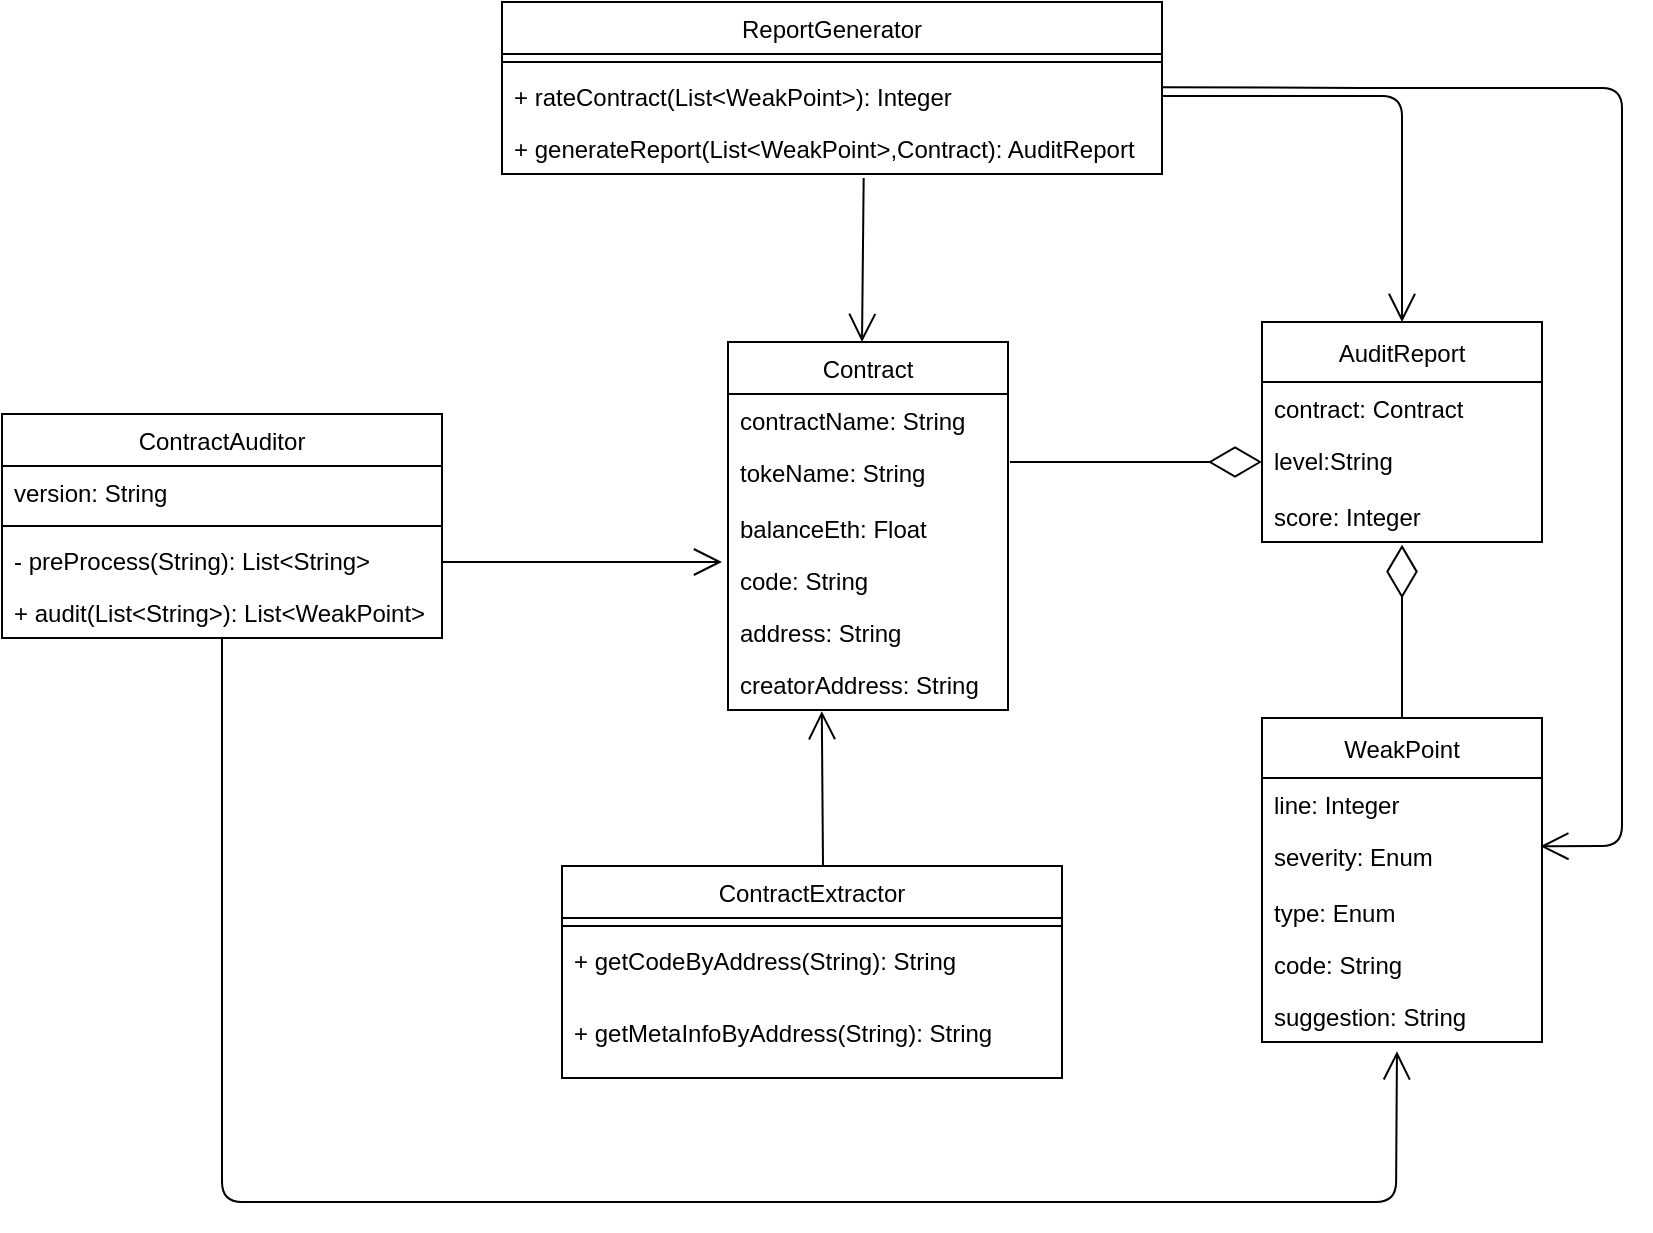 <mxfile version="14.7.0" type="github">
  <diagram id="C5RBs43oDa-KdzZeNtuy" name="Page-1">
    <mxGraphModel dx="1865" dy="561" grid="1" gridSize="10" guides="1" tooltips="1" connect="1" arrows="1" fold="1" page="1" pageScale="1" pageWidth="827" pageHeight="1169" math="0" shadow="0">
      <root>
        <mxCell id="WIyWlLk6GJQsqaUBKTNV-0" />
        <mxCell id="WIyWlLk6GJQsqaUBKTNV-1" parent="WIyWlLk6GJQsqaUBKTNV-0" />
        <mxCell id="tB6bZf8C8GROYHtTD29H-1" value="Contract" style="swimlane;fontStyle=0;childLayout=stackLayout;horizontal=1;startSize=26;fillColor=none;horizontalStack=0;resizeParent=1;resizeParentMax=0;resizeLast=0;collapsible=1;marginBottom=0;" parent="WIyWlLk6GJQsqaUBKTNV-1" vertex="1">
          <mxGeometry x="273" y="270" width="140" height="184" as="geometry" />
        </mxCell>
        <mxCell id="tB6bZf8C8GROYHtTD29H-2" value="contractName: String" style="text;strokeColor=none;fillColor=none;align=left;verticalAlign=top;spacingLeft=4;spacingRight=4;overflow=hidden;rotatable=0;points=[[0,0.5],[1,0.5]];portConstraint=eastwest;" parent="tB6bZf8C8GROYHtTD29H-1" vertex="1">
          <mxGeometry y="26" width="140" height="26" as="geometry" />
        </mxCell>
        <mxCell id="tB6bZf8C8GROYHtTD29H-4" value="tokeName: String" style="text;strokeColor=none;fillColor=none;align=left;verticalAlign=top;spacingLeft=4;spacingRight=4;overflow=hidden;rotatable=0;points=[[0,0.5],[1,0.5]];portConstraint=eastwest;" parent="tB6bZf8C8GROYHtTD29H-1" vertex="1">
          <mxGeometry y="52" width="140" height="28" as="geometry" />
        </mxCell>
        <mxCell id="tB6bZf8C8GROYHtTD29H-3" value="balanceEth: Float" style="text;strokeColor=none;fillColor=none;align=left;verticalAlign=top;spacingLeft=4;spacingRight=4;overflow=hidden;rotatable=0;points=[[0,0.5],[1,0.5]];portConstraint=eastwest;aspect=fixed;" parent="tB6bZf8C8GROYHtTD29H-1" vertex="1">
          <mxGeometry y="80" width="140" height="26" as="geometry" />
        </mxCell>
        <mxCell id="tB6bZf8C8GROYHtTD29H-47" value="code: String" style="text;strokeColor=none;fillColor=none;align=left;verticalAlign=top;spacingLeft=4;spacingRight=4;overflow=hidden;rotatable=0;points=[[0,0.5],[1,0.5]];portConstraint=eastwest;aspect=fixed;" parent="tB6bZf8C8GROYHtTD29H-1" vertex="1">
          <mxGeometry y="106" width="140" height="26" as="geometry" />
        </mxCell>
        <mxCell id="tB6bZf8C8GROYHtTD29H-54" value="address: String" style="text;strokeColor=none;fillColor=none;align=left;verticalAlign=top;spacingLeft=4;spacingRight=4;overflow=hidden;rotatable=0;points=[[0,0.5],[1,0.5]];portConstraint=eastwest;aspect=fixed;" parent="tB6bZf8C8GROYHtTD29H-1" vertex="1">
          <mxGeometry y="132" width="140" height="26" as="geometry" />
        </mxCell>
        <mxCell id="tB6bZf8C8GROYHtTD29H-55" value="creatorAddress: String" style="text;strokeColor=none;fillColor=none;align=left;verticalAlign=top;spacingLeft=4;spacingRight=4;overflow=hidden;rotatable=0;points=[[0,0.5],[1,0.5]];portConstraint=eastwest;aspect=fixed;" parent="tB6bZf8C8GROYHtTD29H-1" vertex="1">
          <mxGeometry y="158" width="140" height="26" as="geometry" />
        </mxCell>
        <mxCell id="tB6bZf8C8GROYHtTD29H-19" value="AuditReport" style="swimlane;fontStyle=0;childLayout=stackLayout;horizontal=1;startSize=30;fillColor=none;horizontalStack=0;resizeParent=1;resizeParentMax=0;resizeLast=0;collapsible=1;marginBottom=0;" parent="WIyWlLk6GJQsqaUBKTNV-1" vertex="1">
          <mxGeometry x="540" y="260" width="140" height="110" as="geometry">
            <mxRectangle x="610" y="540" width="90" height="26" as="alternateBounds" />
          </mxGeometry>
        </mxCell>
        <mxCell id="tB6bZf8C8GROYHtTD29H-20" value="contract: Contract" style="text;strokeColor=none;fillColor=none;align=left;verticalAlign=top;spacingLeft=4;spacingRight=4;overflow=hidden;rotatable=0;points=[[0,0.5],[1,0.5]];portConstraint=eastwest;" parent="tB6bZf8C8GROYHtTD29H-19" vertex="1">
          <mxGeometry y="30" width="140" height="26" as="geometry" />
        </mxCell>
        <mxCell id="tB6bZf8C8GROYHtTD29H-21" value="level:String" style="text;strokeColor=none;fillColor=none;align=left;verticalAlign=top;spacingLeft=4;spacingRight=4;overflow=hidden;rotatable=0;points=[[0,0.5],[1,0.5]];portConstraint=eastwest;" parent="tB6bZf8C8GROYHtTD29H-19" vertex="1">
          <mxGeometry y="56" width="140" height="28" as="geometry" />
        </mxCell>
        <mxCell id="tB6bZf8C8GROYHtTD29H-22" value="score: Integer&#xa;" style="text;strokeColor=none;fillColor=none;align=left;verticalAlign=top;spacingLeft=4;spacingRight=4;overflow=hidden;rotatable=0;points=[[0,0.5],[1,0.5]];portConstraint=eastwest;" parent="tB6bZf8C8GROYHtTD29H-19" vertex="1">
          <mxGeometry y="84" width="140" height="26" as="geometry" />
        </mxCell>
        <mxCell id="tB6bZf8C8GROYHtTD29H-27" value="ReportGenerator" style="swimlane;fontStyle=0;align=center;verticalAlign=top;childLayout=stackLayout;horizontal=1;startSize=26;horizontalStack=0;resizeParent=1;resizeParentMax=0;resizeLast=0;collapsible=1;marginBottom=0;" parent="WIyWlLk6GJQsqaUBKTNV-1" vertex="1">
          <mxGeometry x="160" y="100" width="330" height="86" as="geometry" />
        </mxCell>
        <mxCell id="tB6bZf8C8GROYHtTD29H-29" value="" style="line;strokeWidth=1;fillColor=none;align=left;verticalAlign=middle;spacingTop=-1;spacingLeft=3;spacingRight=3;rotatable=0;labelPosition=right;points=[];portConstraint=eastwest;" parent="tB6bZf8C8GROYHtTD29H-27" vertex="1">
          <mxGeometry y="26" width="330" height="8" as="geometry" />
        </mxCell>
        <mxCell id="tB6bZf8C8GROYHtTD29H-30" value="+ rateContract(List&lt;WeakPoint&gt;): Integer" style="text;strokeColor=none;fillColor=none;align=left;verticalAlign=top;spacingLeft=4;spacingRight=4;overflow=hidden;rotatable=0;points=[[0,0.5],[1,0.5]];portConstraint=eastwest;" parent="tB6bZf8C8GROYHtTD29H-27" vertex="1">
          <mxGeometry y="34" width="330" height="26" as="geometry" />
        </mxCell>
        <mxCell id="tB6bZf8C8GROYHtTD29H-58" value="+ generateReport(List&lt;WeakPoint&gt;,Contract): AuditReport" style="text;strokeColor=none;fillColor=none;align=left;verticalAlign=top;spacingLeft=4;spacingRight=4;overflow=hidden;rotatable=0;points=[[0,0.5],[1,0.5]];portConstraint=eastwest;" parent="tB6bZf8C8GROYHtTD29H-27" vertex="1">
          <mxGeometry y="60" width="330" height="26" as="geometry" />
        </mxCell>
        <mxCell id="tB6bZf8C8GROYHtTD29H-31" value="ContractExtractor" style="swimlane;fontStyle=0;align=center;verticalAlign=top;childLayout=stackLayout;horizontal=1;startSize=26;horizontalStack=0;resizeParent=1;resizeParentMax=0;resizeLast=0;collapsible=1;marginBottom=0;" parent="WIyWlLk6GJQsqaUBKTNV-1" vertex="1">
          <mxGeometry x="190" y="532" width="250" height="106" as="geometry" />
        </mxCell>
        <mxCell id="tB6bZf8C8GROYHtTD29H-33" value="" style="line;strokeWidth=1;fillColor=none;align=left;verticalAlign=middle;spacingTop=-1;spacingLeft=3;spacingRight=3;rotatable=0;labelPosition=right;points=[];portConstraint=eastwest;" parent="tB6bZf8C8GROYHtTD29H-31" vertex="1">
          <mxGeometry y="26" width="250" height="8" as="geometry" />
        </mxCell>
        <mxCell id="tB6bZf8C8GROYHtTD29H-34" value="+ getCodeByAddress(String): String" style="text;strokeColor=none;fillColor=none;align=left;verticalAlign=top;spacingLeft=4;spacingRight=4;overflow=hidden;rotatable=0;points=[[0,0.5],[1,0.5]];portConstraint=eastwest;" parent="tB6bZf8C8GROYHtTD29H-31" vertex="1">
          <mxGeometry y="34" width="250" height="36" as="geometry" />
        </mxCell>
        <mxCell id="tB6bZf8C8GROYHtTD29H-44" value="+ getMetaInfoByAddress(String): String" style="text;strokeColor=none;fillColor=none;align=left;verticalAlign=top;spacingLeft=4;spacingRight=4;overflow=hidden;rotatable=0;points=[[0,0.5],[1,0.5]];portConstraint=eastwest;" parent="tB6bZf8C8GROYHtTD29H-31" vertex="1">
          <mxGeometry y="70" width="250" height="36" as="geometry" />
        </mxCell>
        <mxCell id="tB6bZf8C8GROYHtTD29H-35" value="ContractAuditor" style="swimlane;fontStyle=0;align=center;verticalAlign=top;childLayout=stackLayout;horizontal=1;startSize=26;horizontalStack=0;resizeParent=1;resizeParentMax=0;resizeLast=0;collapsible=1;marginBottom=0;" parent="WIyWlLk6GJQsqaUBKTNV-1" vertex="1">
          <mxGeometry x="-90" y="306" width="220" height="112" as="geometry" />
        </mxCell>
        <mxCell id="tB6bZf8C8GROYHtTD29H-36" value="version: String" style="text;strokeColor=none;fillColor=none;align=left;verticalAlign=top;spacingLeft=4;spacingRight=4;overflow=hidden;rotatable=0;points=[[0,0.5],[1,0.5]];portConstraint=eastwest;" parent="tB6bZf8C8GROYHtTD29H-35" vertex="1">
          <mxGeometry y="26" width="220" height="26" as="geometry" />
        </mxCell>
        <mxCell id="tB6bZf8C8GROYHtTD29H-37" value="" style="line;strokeWidth=1;fillColor=none;align=left;verticalAlign=middle;spacingTop=-1;spacingLeft=3;spacingRight=3;rotatable=0;labelPosition=right;points=[];portConstraint=eastwest;" parent="tB6bZf8C8GROYHtTD29H-35" vertex="1">
          <mxGeometry y="52" width="220" height="8" as="geometry" />
        </mxCell>
        <mxCell id="tB6bZf8C8GROYHtTD29H-38" value="- preProcess(String): List&lt;String&gt;&#xa;" style="text;strokeColor=none;fillColor=none;align=left;verticalAlign=top;spacingLeft=4;spacingRight=4;overflow=hidden;rotatable=0;points=[[0,0.5],[1,0.5]];portConstraint=eastwest;" parent="tB6bZf8C8GROYHtTD29H-35" vertex="1">
          <mxGeometry y="60" width="220" height="26" as="geometry" />
        </mxCell>
        <mxCell id="tB6bZf8C8GROYHtTD29H-57" value="+ audit(List&lt;String&gt;): List&lt;WeakPoint&gt;" style="text;strokeColor=none;fillColor=none;align=left;verticalAlign=top;spacingLeft=4;spacingRight=4;overflow=hidden;rotatable=0;points=[[0,0.5],[1,0.5]];portConstraint=eastwest;" parent="tB6bZf8C8GROYHtTD29H-35" vertex="1">
          <mxGeometry y="86" width="220" height="26" as="geometry" />
        </mxCell>
        <mxCell id="tB6bZf8C8GROYHtTD29H-5" value="WeakPoint" style="swimlane;fontStyle=0;childLayout=stackLayout;horizontal=1;startSize=30;fillColor=none;horizontalStack=0;resizeParent=1;resizeParentMax=0;resizeLast=0;collapsible=1;marginBottom=0;flipV=0;flipH=0;" parent="WIyWlLk6GJQsqaUBKTNV-1" vertex="1">
          <mxGeometry x="540" y="458" width="140" height="162" as="geometry">
            <mxRectangle x="610" y="540" width="90" height="26" as="alternateBounds" />
          </mxGeometry>
        </mxCell>
        <mxCell id="tB6bZf8C8GROYHtTD29H-6" value="line: Integer" style="text;strokeColor=none;fillColor=none;align=left;verticalAlign=top;spacingLeft=4;spacingRight=4;overflow=hidden;rotatable=0;points=[[0,0.5],[1,0.5]];portConstraint=eastwest;" parent="tB6bZf8C8GROYHtTD29H-5" vertex="1">
          <mxGeometry y="30" width="140" height="26" as="geometry" />
        </mxCell>
        <mxCell id="tB6bZf8C8GROYHtTD29H-7" value="severity: Enum" style="text;strokeColor=none;fillColor=none;align=left;verticalAlign=top;spacingLeft=4;spacingRight=4;overflow=hidden;rotatable=0;points=[[0,0.5],[1,0.5]];portConstraint=eastwest;" parent="tB6bZf8C8GROYHtTD29H-5" vertex="1">
          <mxGeometry y="56" width="140" height="28" as="geometry" />
        </mxCell>
        <mxCell id="tB6bZf8C8GROYHtTD29H-8" value="type: Enum" style="text;strokeColor=none;fillColor=none;align=left;verticalAlign=top;spacingLeft=4;spacingRight=4;overflow=hidden;rotatable=0;points=[[0,0.5],[1,0.5]];portConstraint=eastwest;" parent="tB6bZf8C8GROYHtTD29H-5" vertex="1">
          <mxGeometry y="84" width="140" height="26" as="geometry" />
        </mxCell>
        <mxCell id="tB6bZf8C8GROYHtTD29H-43" value="code: String" style="text;strokeColor=none;fillColor=none;align=left;verticalAlign=top;spacingLeft=4;spacingRight=4;overflow=hidden;rotatable=0;points=[[0,0.5],[1,0.5]];portConstraint=eastwest;" parent="tB6bZf8C8GROYHtTD29H-5" vertex="1">
          <mxGeometry y="110" width="140" height="26" as="geometry" />
        </mxCell>
        <mxCell id="tB6bZf8C8GROYHtTD29H-45" value="suggestion: String" style="text;strokeColor=none;fillColor=none;align=left;verticalAlign=top;spacingLeft=4;spacingRight=4;overflow=hidden;rotatable=0;points=[[0,0.5],[1,0.5]];portConstraint=eastwest;" parent="tB6bZf8C8GROYHtTD29H-5" vertex="1">
          <mxGeometry y="136" width="140" height="26" as="geometry" />
        </mxCell>
        <mxCell id="tB6bZf8C8GROYHtTD29H-70" value="" style="endArrow=diamondThin;endFill=0;endSize=24;html=1;" parent="WIyWlLk6GJQsqaUBKTNV-1" edge="1">
          <mxGeometry width="160" relative="1" as="geometry">
            <mxPoint x="414" y="330" as="sourcePoint" />
            <mxPoint x="540" y="330" as="targetPoint" />
          </mxGeometry>
        </mxCell>
        <mxCell id="tB6bZf8C8GROYHtTD29H-71" value="" style="endArrow=diamondThin;endFill=0;endSize=24;html=1;exitX=0.5;exitY=0;exitDx=0;exitDy=0;entryX=0.5;entryY=1.051;entryDx=0;entryDy=0;entryPerimeter=0;" parent="WIyWlLk6GJQsqaUBKTNV-1" source="tB6bZf8C8GROYHtTD29H-5" target="tB6bZf8C8GROYHtTD29H-22" edge="1">
          <mxGeometry width="160" relative="1" as="geometry">
            <mxPoint x="600" y="440" as="sourcePoint" />
            <mxPoint x="610" y="380" as="targetPoint" />
          </mxGeometry>
        </mxCell>
        <mxCell id="tB6bZf8C8GROYHtTD29H-73" value="" style="endArrow=open;endFill=1;endSize=12;html=1;exitX=0.5;exitY=1;exitDx=0;exitDy=0;entryX=0.482;entryY=1.179;entryDx=0;entryDy=0;entryPerimeter=0;" parent="WIyWlLk6GJQsqaUBKTNV-1" source="tB6bZf8C8GROYHtTD29H-35" target="tB6bZf8C8GROYHtTD29H-45" edge="1">
          <mxGeometry width="160" relative="1" as="geometry">
            <mxPoint x="-10" y="460" as="sourcePoint" />
            <mxPoint x="150" y="460" as="targetPoint" />
            <Array as="points">
              <mxPoint x="20" y="700" />
              <mxPoint x="607" y="700" />
            </Array>
          </mxGeometry>
        </mxCell>
        <mxCell id="tB6bZf8C8GROYHtTD29H-74" value="" style="endArrow=open;endFill=1;endSize=12;html=1;" parent="WIyWlLk6GJQsqaUBKTNV-1" edge="1">
          <mxGeometry width="160" relative="1" as="geometry">
            <mxPoint x="130" y="380" as="sourcePoint" />
            <mxPoint x="270" y="380" as="targetPoint" />
          </mxGeometry>
        </mxCell>
        <mxCell id="tB6bZf8C8GROYHtTD29H-76" value="" style="endArrow=open;endFill=1;endSize=12;html=1;entryX=0.335;entryY=1.022;entryDx=0;entryDy=0;entryPerimeter=0;exitX=0.522;exitY=0.002;exitDx=0;exitDy=0;exitPerimeter=0;" parent="WIyWlLk6GJQsqaUBKTNV-1" source="tB6bZf8C8GROYHtTD29H-31" target="tB6bZf8C8GROYHtTD29H-55" edge="1">
          <mxGeometry width="160" relative="1" as="geometry">
            <mxPoint x="320" y="530" as="sourcePoint" />
            <mxPoint x="470" y="520" as="targetPoint" />
          </mxGeometry>
        </mxCell>
        <mxCell id="tB6bZf8C8GROYHtTD29H-77" value="" style="endArrow=open;endFill=1;endSize=12;html=1;exitX=0.548;exitY=1.077;exitDx=0;exitDy=0;exitPerimeter=0;" parent="WIyWlLk6GJQsqaUBKTNV-1" source="tB6bZf8C8GROYHtTD29H-58" edge="1">
          <mxGeometry width="160" relative="1" as="geometry">
            <mxPoint x="180" y="420" as="sourcePoint" />
            <mxPoint x="340" y="270" as="targetPoint" />
          </mxGeometry>
        </mxCell>
        <mxCell id="tB6bZf8C8GROYHtTD29H-78" value="" style="endArrow=open;endFill=1;endSize=12;html=1;entryX=0.994;entryY=0.292;entryDx=0;entryDy=0;entryPerimeter=0;" parent="WIyWlLk6GJQsqaUBKTNV-1" target="tB6bZf8C8GROYHtTD29H-7" edge="1">
          <mxGeometry width="160" relative="1" as="geometry">
            <mxPoint x="490" y="142.58" as="sourcePoint" />
            <mxPoint x="650" y="142.58" as="targetPoint" />
            <Array as="points">
              <mxPoint x="600" y="143" />
              <mxPoint x="720" y="143" />
              <mxPoint x="720" y="522" />
            </Array>
          </mxGeometry>
        </mxCell>
        <mxCell id="o40ioepynRe6wPGHDkKL-1" value="" style="endArrow=open;endFill=1;endSize=12;html=1;exitX=1;exitY=0.5;exitDx=0;exitDy=0;entryX=0.5;entryY=0;entryDx=0;entryDy=0;" parent="WIyWlLk6GJQsqaUBKTNV-1" source="tB6bZf8C8GROYHtTD29H-30" target="tB6bZf8C8GROYHtTD29H-19" edge="1">
          <mxGeometry width="160" relative="1" as="geometry">
            <mxPoint x="510" y="186" as="sourcePoint" />
            <mxPoint x="670" y="186" as="targetPoint" />
            <Array as="points">
              <mxPoint x="610" y="147" />
            </Array>
          </mxGeometry>
        </mxCell>
      </root>
    </mxGraphModel>
  </diagram>
</mxfile>
